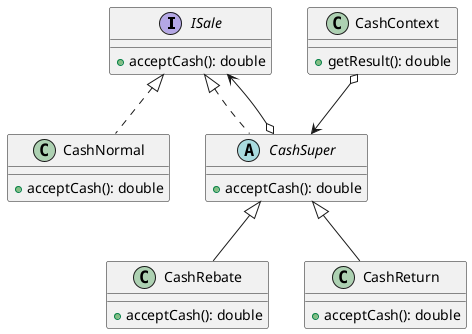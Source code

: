 @startuml "商城收银系统v1.2"

interface ISale{
    + acceptCash(): double
}

class CashContext{
    +getResult(): double
}

class CashNormal implements ISale{
    + acceptCash(): double
}

abstract CashSuper implements ISale {
    + acceptCash(): double
}

ISale <--o CashSuper
CashContext o--> CashSuper


class CashRebate{
    + acceptCash(): double
}


class CashReturn{
    + acceptCash(): double
}

CashSuper <|-- CashRebate
CashSuper <|-- CashReturn
@enduml